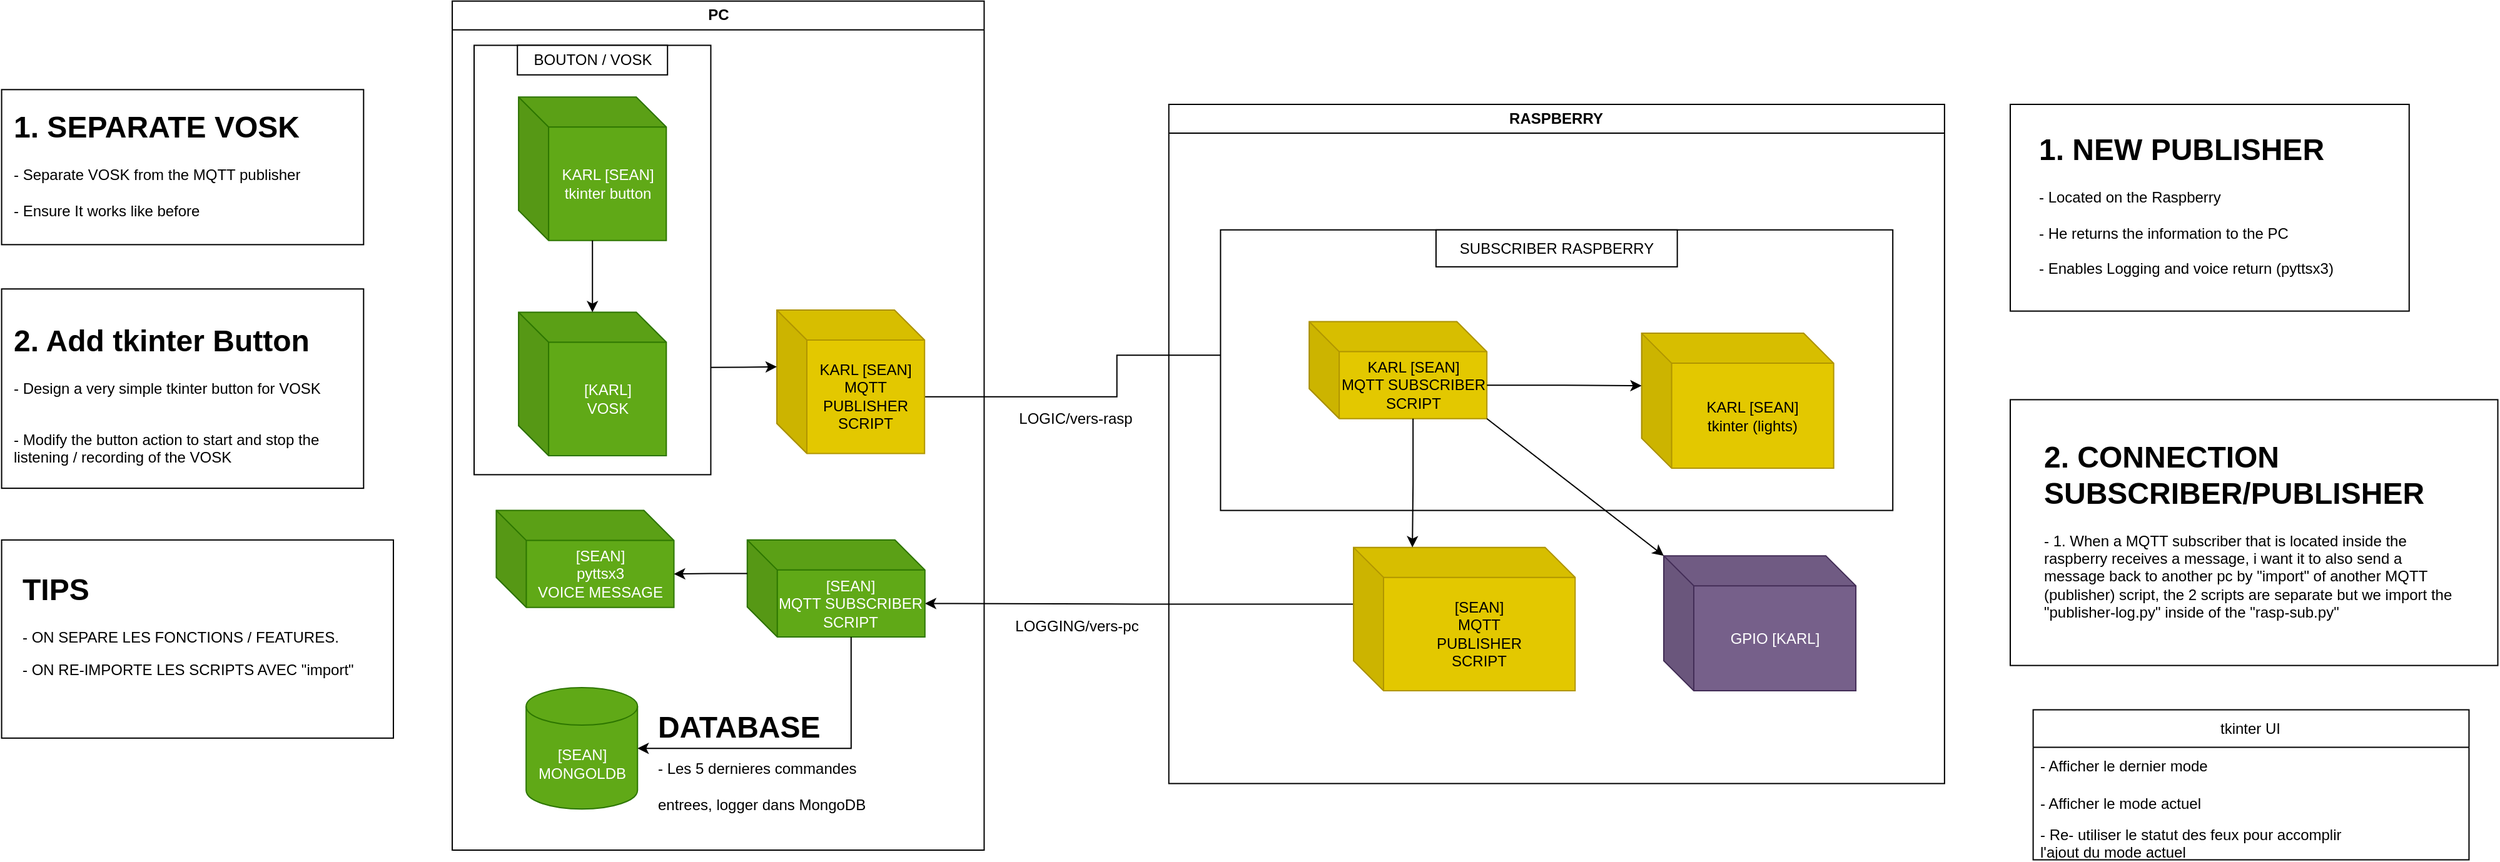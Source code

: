<mxfile version="24.2.5" type="device">
  <diagram id="C5RBs43oDa-KdzZeNtuy" name="Page-1">
    <mxGraphModel dx="3056" dy="1360" grid="1" gridSize="5.905" guides="1" tooltips="1" connect="1" arrows="1" fold="1" page="1" pageScale="1" pageWidth="850" pageHeight="850" math="0" shadow="0">
      <root>
        <mxCell id="WIyWlLk6GJQsqaUBKTNV-0" />
        <mxCell id="WIyWlLk6GJQsqaUBKTNV-1" parent="WIyWlLk6GJQsqaUBKTNV-0" />
        <mxCell id="hmgnK0DbzaivIdMZ3h7j-31" value="" style="group" parent="WIyWlLk6GJQsqaUBKTNV-1" vertex="1" connectable="0">
          <mxGeometry x="472.45" y="330.71" width="112.2" height="30" as="geometry" />
        </mxCell>
        <mxCell id="hmgnK0DbzaivIdMZ3h7j-28" value="LOGIC/vers-rasp" style="text;html=1;align=center;verticalAlign=middle;whiteSpace=wrap;rounded=0;" parent="hmgnK0DbzaivIdMZ3h7j-31" vertex="1">
          <mxGeometry width="112.2" height="30" as="geometry" />
        </mxCell>
        <mxCell id="DlGmfW5MKYUiyRpJDy4_-11" style="edgeStyle=orthogonalEdgeStyle;rounded=0;orthogonalLoop=1;jettySize=auto;html=1;exitX=0;exitY=0;exitDx=0;exitDy=45.37;exitPerimeter=0;entryX=0;entryY=0;entryDx=142.034;entryDy=50.809;entryPerimeter=0;" parent="WIyWlLk6GJQsqaUBKTNV-1" source="DlGmfW5MKYUiyRpJDy4_-10" target="DlGmfW5MKYUiyRpJDy4_-8" edge="1">
          <mxGeometry relative="1" as="geometry" />
        </mxCell>
        <mxCell id="DlGmfW5MKYUiyRpJDy4_-17" value="" style="group" parent="WIyWlLk6GJQsqaUBKTNV-1" vertex="1" connectable="0">
          <mxGeometry x="460.63" y="496.9" width="135.83" height="30" as="geometry" />
        </mxCell>
        <mxCell id="DlGmfW5MKYUiyRpJDy4_-18" value="LOGGING/vers-pc" style="text;html=1;align=center;verticalAlign=middle;whiteSpace=wrap;rounded=0;" parent="DlGmfW5MKYUiyRpJDy4_-17" vertex="1">
          <mxGeometry width="135.83" height="30" as="geometry" />
        </mxCell>
        <mxCell id="DlGmfW5MKYUiyRpJDy4_-24" style="edgeStyle=orthogonalEdgeStyle;rounded=0;orthogonalLoop=1;jettySize=auto;html=1;exitX=0;exitY=0;exitDx=118.11;exitDy=69.37;exitPerimeter=0;entryX=0;entryY=0;entryDx=0;entryDy=26.809;entryPerimeter=0;" parent="WIyWlLk6GJQsqaUBKTNV-1" source="hmgnK0DbzaivIdMZ3h7j-9" target="hmgnK0DbzaivIdMZ3h7j-11" edge="1">
          <mxGeometry relative="1" as="geometry" />
        </mxCell>
        <mxCell id="U3eGdaipP0VV8Fm8FsTq-3" value="" style="group" vertex="1" connectable="0" parent="WIyWlLk6GJQsqaUBKTNV-1">
          <mxGeometry x="-330.71" y="82.68" width="289.37" height="124.01" as="geometry" />
        </mxCell>
        <mxCell id="U3eGdaipP0VV8Fm8FsTq-2" value="" style="rounded=0;whiteSpace=wrap;html=1;" vertex="1" parent="U3eGdaipP0VV8Fm8FsTq-3">
          <mxGeometry width="289.37" height="124.01" as="geometry" />
        </mxCell>
        <mxCell id="U3eGdaipP0VV8Fm8FsTq-1" value="&lt;h1 style=&quot;margin-top: 0px;&quot;&gt;&lt;span style=&quot;background-color: initial;&quot;&gt;1. SEPARATE VOSK&lt;/span&gt;&lt;br&gt;&lt;/h1&gt;&lt;div&gt;&lt;span style=&quot;background-color: initial;&quot;&gt;- Separate VOSK from the MQTT publisher&lt;/span&gt;&lt;/div&gt;&lt;div&gt;&lt;span style=&quot;background-color: initial;&quot;&gt;&lt;br&gt;- Ensure It works like before&lt;/span&gt;&lt;/div&gt;" style="text;html=1;whiteSpace=wrap;overflow=hidden;rounded=0;" vertex="1" parent="U3eGdaipP0VV8Fm8FsTq-3">
          <mxGeometry x="7.44" y="8.86" width="274.49" height="106.3" as="geometry" />
        </mxCell>
        <mxCell id="U3eGdaipP0VV8Fm8FsTq-4" value="" style="group" vertex="1" connectable="0" parent="WIyWlLk6GJQsqaUBKTNV-1">
          <mxGeometry x="-330.71" y="242.13" width="289.37" height="159.44" as="geometry" />
        </mxCell>
        <mxCell id="U3eGdaipP0VV8Fm8FsTq-5" value="" style="rounded=0;whiteSpace=wrap;html=1;" vertex="1" parent="U3eGdaipP0VV8Fm8FsTq-4">
          <mxGeometry width="289.37" height="159.44" as="geometry" />
        </mxCell>
        <mxCell id="U3eGdaipP0VV8Fm8FsTq-0" value="&lt;h1 style=&quot;margin-top: 0px;&quot;&gt;2. Add tkinter Button&lt;/h1&gt;&lt;p&gt;- Design a very simple tkinter button for VOSK&lt;/p&gt;&lt;p&gt;&lt;br&gt;- Modify the button action to start and stop the listening / recording of the VOSK&lt;/p&gt;" style="text;html=1;whiteSpace=wrap;overflow=hidden;rounded=0;" vertex="1" parent="U3eGdaipP0VV8Fm8FsTq-4">
          <mxGeometry x="7.44" y="20.87" width="274.49" height="117.699" as="geometry" />
        </mxCell>
        <mxCell id="U3eGdaipP0VV8Fm8FsTq-19" value="" style="group" vertex="1" connectable="0" parent="WIyWlLk6GJQsqaUBKTNV-1">
          <mxGeometry x="-330.71" y="442.91" width="313.19" height="158.5" as="geometry" />
        </mxCell>
        <mxCell id="U3eGdaipP0VV8Fm8FsTq-17" value="" style="rounded=0;whiteSpace=wrap;html=1;" vertex="1" parent="U3eGdaipP0VV8Fm8FsTq-19">
          <mxGeometry width="313.19" height="158.5" as="geometry" />
        </mxCell>
        <mxCell id="U3eGdaipP0VV8Fm8FsTq-15" value="&lt;h1 style=&quot;margin-top: 0px;&quot;&gt;TIPS&lt;/h1&gt;&lt;p&gt;- ON SEPARE LES FONCTIONS / FEATURES.&lt;/p&gt;&lt;p&gt;- ON RE-IMPORTE LES SCRIPTS AVEC &quot;import&quot;&lt;/p&gt;" style="text;html=1;whiteSpace=wrap;overflow=hidden;rounded=0;" vertex="1" parent="U3eGdaipP0VV8Fm8FsTq-19">
          <mxGeometry x="14.86" y="19.25" width="283.47" height="120" as="geometry" />
        </mxCell>
        <mxCell id="U3eGdaipP0VV8Fm8FsTq-20" value="" style="group" vertex="1" connectable="0" parent="WIyWlLk6GJQsqaUBKTNV-1">
          <mxGeometry x="602.36" y="94.49" width="620.08" height="543.3" as="geometry" />
        </mxCell>
        <mxCell id="hmgnK0DbzaivIdMZ3h7j-15" value="RASPBERRY" style="swimlane;whiteSpace=wrap;html=1;container=0;" parent="U3eGdaipP0VV8Fm8FsTq-20" vertex="1">
          <mxGeometry width="620.08" height="543.3" as="geometry" />
        </mxCell>
        <mxCell id="DlGmfW5MKYUiyRpJDy4_-10" value="[SEAN]&lt;br&gt;MQTT&lt;div&gt;PUBLISHER&lt;br&gt;SCRIPT&lt;/div&gt;" style="shape=cube;whiteSpace=wrap;html=1;boundedLbl=1;backgroundOutline=1;darkOpacity=0.05;darkOpacity2=0.1;size=24;container=0;fillColor=#e3c800;fontColor=#000000;strokeColor=#B09500;" parent="hmgnK0DbzaivIdMZ3h7j-15" vertex="1">
          <mxGeometry x="147.64" y="354.33" width="177.16" height="114.74" as="geometry" />
        </mxCell>
        <mxCell id="DlGmfW5MKYUiyRpJDy4_-32" value="GPIO [KARL]" style="shape=cube;whiteSpace=wrap;html=1;boundedLbl=1;backgroundOutline=1;darkOpacity=0.05;darkOpacity2=0.1;size=24;fillColor=#76608a;fontColor=#ffffff;strokeColor=#432D57;container=0;" parent="hmgnK0DbzaivIdMZ3h7j-15" vertex="1">
          <mxGeometry x="395.665" y="361.075" width="153.54" height="107.99" as="geometry" />
        </mxCell>
        <mxCell id="DlGmfW5MKYUiyRpJDy4_-25" value="" style="rounded=0;whiteSpace=wrap;html=1;container=0;" parent="U3eGdaipP0VV8Fm8FsTq-20" vertex="1">
          <mxGeometry x="41.34" y="100.39" width="537.4" height="224.42" as="geometry" />
        </mxCell>
        <mxCell id="hmgnK0DbzaivIdMZ3h7j-26" value="KARL [SEAN]&lt;br&gt;tkinter (lights)" style="shape=cube;whiteSpace=wrap;html=1;boundedLbl=1;backgroundOutline=1;darkOpacity=0.05;darkOpacity2=0.1;size=24;fillColor=#e3c800;fontColor=#000000;strokeColor=#B09500;container=0;" parent="U3eGdaipP0VV8Fm8FsTq-20" vertex="1">
          <mxGeometry x="377.95" y="183.07" width="153.54" height="107.99" as="geometry" />
        </mxCell>
        <mxCell id="hmgnK0DbzaivIdMZ3h7j-11" value="KARL [SEAN]&lt;br&gt;MQTT SUBSCRIBER&lt;br&gt;SCRIPT" style="shape=cube;whiteSpace=wrap;html=1;boundedLbl=1;backgroundOutline=1;darkOpacity=0.05;darkOpacity2=0.1;size=24;fillColor=#e3c800;fontColor=#000000;strokeColor=#B09500;container=0;" parent="U3eGdaipP0VV8Fm8FsTq-20" vertex="1">
          <mxGeometry x="112.207" y="173.791" width="142.034" height="77.618" as="geometry" />
        </mxCell>
        <mxCell id="DlGmfW5MKYUiyRpJDy4_-27" style="edgeStyle=orthogonalEdgeStyle;rounded=0;orthogonalLoop=1;jettySize=auto;html=1;exitX=0;exitY=0;exitDx=142.034;exitDy=50.809;exitPerimeter=0;entryX=0;entryY=0;entryDx=0;entryDy=41.995;entryPerimeter=0;" parent="U3eGdaipP0VV8Fm8FsTq-20" source="hmgnK0DbzaivIdMZ3h7j-11" target="hmgnK0DbzaivIdMZ3h7j-26" edge="1">
          <mxGeometry relative="1" as="geometry" />
        </mxCell>
        <mxCell id="DlGmfW5MKYUiyRpJDy4_-29" style="edgeStyle=orthogonalEdgeStyle;rounded=0;orthogonalLoop=1;jettySize=auto;html=1;exitX=0;exitY=0;exitDx=83.017;exitDy=77.618;exitPerimeter=0;entryX=0;entryY=0;entryDx=47.055;entryDy=0;entryPerimeter=0;" parent="U3eGdaipP0VV8Fm8FsTq-20" source="hmgnK0DbzaivIdMZ3h7j-11" target="DlGmfW5MKYUiyRpJDy4_-10" edge="1">
          <mxGeometry relative="1" as="geometry" />
        </mxCell>
        <mxCell id="DlGmfW5MKYUiyRpJDy4_-34" style="rounded=0;orthogonalLoop=1;jettySize=auto;html=1;exitX=1;exitY=1;exitDx=0;exitDy=0;exitPerimeter=0;entryX=0;entryY=0;entryDx=0;entryDy=0;entryPerimeter=0;" parent="U3eGdaipP0VV8Fm8FsTq-20" source="hmgnK0DbzaivIdMZ3h7j-11" target="DlGmfW5MKYUiyRpJDy4_-32" edge="1">
          <mxGeometry relative="1" as="geometry" />
        </mxCell>
        <mxCell id="U3eGdaipP0VV8Fm8FsTq-10" value="SUBSCRIBER RASPBERRY" style="rounded=0;whiteSpace=wrap;html=1;container=0;" vertex="1" parent="U3eGdaipP0VV8Fm8FsTq-20">
          <mxGeometry x="213.6" y="100.39" width="192.87" height="29.53" as="geometry" />
        </mxCell>
        <mxCell id="U3eGdaipP0VV8Fm8FsTq-21" value="" style="group" vertex="1" connectable="0" parent="WIyWlLk6GJQsqaUBKTNV-1">
          <mxGeometry x="29.53" y="11.82" width="425.2" height="679.12" as="geometry" />
        </mxCell>
        <mxCell id="hmgnK0DbzaivIdMZ3h7j-12" value="PC" style="swimlane;whiteSpace=wrap;html=1;startSize=23;container=0;" parent="U3eGdaipP0VV8Fm8FsTq-21" vertex="1">
          <mxGeometry width="425.2" height="679.12" as="geometry" />
        </mxCell>
        <mxCell id="hmgnK0DbzaivIdMZ3h7j-9" value="KARL [SEAN]&lt;br&gt;MQTT&lt;div&gt;PUBLISHER&lt;br&gt;SCRIPT&lt;/div&gt;" style="shape=cube;whiteSpace=wrap;html=1;boundedLbl=1;backgroundOutline=1;darkOpacity=0.05;darkOpacity2=0.1;size=24;container=0;fillColor=#e3c800;fontColor=#000000;strokeColor=#B09500;" parent="U3eGdaipP0VV8Fm8FsTq-21" vertex="1">
          <mxGeometry x="259.466" y="247.184" width="118.11" height="114.739" as="geometry" />
        </mxCell>
        <mxCell id="DlGmfW5MKYUiyRpJDy4_-8" value="[SEAN]&lt;br&gt;MQTT SUBSCRIBER&lt;br&gt;SCRIPT" style="shape=cube;whiteSpace=wrap;html=1;boundedLbl=1;backgroundOutline=1;darkOpacity=0.05;darkOpacity2=0.1;size=24;fillColor=#60a917;strokeColor=#2D7600;fontColor=#ffffff;container=0;" parent="U3eGdaipP0VV8Fm8FsTq-21" vertex="1">
          <mxGeometry x="235.833" y="431.096" width="142.034" height="77.618" as="geometry" />
        </mxCell>
        <mxCell id="DlGmfW5MKYUiyRpJDy4_-12" value="[SEAN]&lt;br&gt;pyttsx3&lt;br&gt;VOICE MESSAGE" style="shape=cube;whiteSpace=wrap;html=1;boundedLbl=1;backgroundOutline=1;darkOpacity=0.05;darkOpacity2=0.1;size=24;fillColor=#60a917;strokeColor=#2D7600;container=0;fontColor=#ffffff;" parent="U3eGdaipP0VV8Fm8FsTq-21" vertex="1">
          <mxGeometry x="35.188" y="407.467" width="142.034" height="77.618" as="geometry" />
        </mxCell>
        <mxCell id="DlGmfW5MKYUiyRpJDy4_-13" style="edgeStyle=orthogonalEdgeStyle;rounded=0;orthogonalLoop=1;jettySize=auto;html=1;exitX=0;exitY=0;exitDx=0;exitDy=26.809;exitPerimeter=0;entryX=0;entryY=0;entryDx=142.034;entryDy=50.809;entryPerimeter=0;" parent="U3eGdaipP0VV8Fm8FsTq-21" source="DlGmfW5MKYUiyRpJDy4_-8" target="DlGmfW5MKYUiyRpJDy4_-12" edge="1">
          <mxGeometry relative="1" as="geometry" />
        </mxCell>
        <mxCell id="DlGmfW5MKYUiyRpJDy4_-16" style="edgeStyle=orthogonalEdgeStyle;rounded=0;orthogonalLoop=1;jettySize=auto;html=1;exitX=0;exitY=0;exitDx=83.017;exitDy=77.618;exitPerimeter=0;entryX=1;entryY=0.5;entryDx=0;entryDy=0;entryPerimeter=0;" parent="U3eGdaipP0VV8Fm8FsTq-21" source="DlGmfW5MKYUiyRpJDy4_-8" target="hmgnK0DbzaivIdMZ3h7j-17" edge="1">
          <mxGeometry relative="1" as="geometry" />
        </mxCell>
        <mxCell id="DlGmfW5MKYUiyRpJDy4_-23" value="" style="rounded=0;whiteSpace=wrap;html=1;container=0;" parent="U3eGdaipP0VV8Fm8FsTq-21" vertex="1">
          <mxGeometry x="17.47" y="35.43" width="189.22" height="343.45" as="geometry" />
        </mxCell>
        <mxCell id="hmgnK0DbzaivIdMZ3h7j-8" value="[KARL]&lt;br&gt;VOSK" style="shape=cube;whiteSpace=wrap;html=1;boundedLbl=1;backgroundOutline=1;darkOpacity=0.05;darkOpacity2=0.1;size=24;container=0;fillColor=#60a917;fontColor=#ffffff;strokeColor=#2D7600;" parent="U3eGdaipP0VV8Fm8FsTq-21" vertex="1">
          <mxGeometry x="53.02" y="248.944" width="118.11" height="114.739" as="geometry" />
        </mxCell>
        <mxCell id="hmgnK0DbzaivIdMZ3h7j-22" value="KARL [SEAN]&lt;br&gt;tkinter button" style="shape=cube;whiteSpace=wrap;html=1;boundedLbl=1;backgroundOutline=1;darkOpacity=0.05;darkOpacity2=0.1;size=24;container=0;fillColor=#60a917;fontColor=#ffffff;strokeColor=#2D7600;" parent="U3eGdaipP0VV8Fm8FsTq-21" vertex="1">
          <mxGeometry x="53.021" y="76.766" width="118.11" height="114.739" as="geometry" />
        </mxCell>
        <mxCell id="DlGmfW5MKYUiyRpJDy4_-14" value="" style="edgeStyle=orthogonalEdgeStyle;rounded=0;orthogonalLoop=1;jettySize=auto;html=1;" parent="U3eGdaipP0VV8Fm8FsTq-21" source="hmgnK0DbzaivIdMZ3h7j-22" target="hmgnK0DbzaivIdMZ3h7j-8" edge="1">
          <mxGeometry relative="1" as="geometry" />
        </mxCell>
        <mxCell id="U3eGdaipP0VV8Fm8FsTq-12" style="edgeStyle=orthogonalEdgeStyle;rounded=0;orthogonalLoop=1;jettySize=auto;html=1;exitX=1;exitY=0.75;exitDx=0;exitDy=0;entryX=0;entryY=0;entryDx=0;entryDy=45.37;entryPerimeter=0;" edge="1" parent="U3eGdaipP0VV8Fm8FsTq-21" source="DlGmfW5MKYUiyRpJDy4_-23" target="hmgnK0DbzaivIdMZ3h7j-9">
          <mxGeometry relative="1" as="geometry" />
        </mxCell>
        <mxCell id="U3eGdaipP0VV8Fm8FsTq-13" value="BOUTON / VOSK" style="rounded=0;whiteSpace=wrap;html=1;container=0;" vertex="1" parent="U3eGdaipP0VV8Fm8FsTq-21">
          <mxGeometry x="52.08" y="35.43" width="120" height="23.63" as="geometry" />
        </mxCell>
        <mxCell id="hmgnK0DbzaivIdMZ3h7j-17" value="[SEAN]&lt;br&gt;MONGOLDB" style="shape=cylinder3;whiteSpace=wrap;html=1;boundedLbl=1;backgroundOutline=1;size=15;fillColor=#60a917;fontColor=#ffffff;strokeColor=#2D7600;container=0;" parent="U3eGdaipP0VV8Fm8FsTq-21" vertex="1">
          <mxGeometry x="59.05" y="549.207" width="89.05" height="97.144" as="geometry" />
        </mxCell>
        <mxCell id="hmgnK0DbzaivIdMZ3h7j-32" value="&lt;h1 style=&quot;margin-top: 0px;&quot;&gt;&lt;span style=&quot;background-color: initial;&quot;&gt;DATABASE&lt;span style=&quot;font-size: 12px; font-weight: 400;&quot;&gt;&lt;br&gt;&lt;/span&gt;&lt;/span&gt;&lt;span style=&quot;font-size: 12px; font-weight: 400;&quot;&gt;- Les 5 dernieres commandes entrees, logger dans MongoDB&lt;/span&gt;&lt;/h1&gt;" style="text;html=1;whiteSpace=wrap;overflow=hidden;rounded=0;container=0;" parent="U3eGdaipP0VV8Fm8FsTq-21" vertex="1">
          <mxGeometry x="162.48" y="560.16" width="183.07" height="106.29" as="geometry" />
        </mxCell>
        <mxCell id="U3eGdaipP0VV8Fm8FsTq-23" value="" style="group" vertex="1" connectable="0" parent="WIyWlLk6GJQsqaUBKTNV-1">
          <mxGeometry x="1275" y="330.71" width="389.76" height="212.6" as="geometry" />
        </mxCell>
        <mxCell id="U3eGdaipP0VV8Fm8FsTq-24" value="" style="rounded=0;whiteSpace=wrap;html=1;" vertex="1" parent="U3eGdaipP0VV8Fm8FsTq-23">
          <mxGeometry width="389.76" height="212.6" as="geometry" />
        </mxCell>
        <mxCell id="U3eGdaipP0VV8Fm8FsTq-25" value="&lt;h1 style=&quot;margin-top: 0px;&quot;&gt;&lt;span style=&quot;background-color: initial;&quot;&gt;2. CONNECTION SUBSCRIBER/PUBLISHER&lt;/span&gt;&lt;br&gt;&lt;/h1&gt;&lt;div&gt;- 1. When a MQTT subscriber that is located inside the raspberry receives a message, i want it to also send a message back to another pc by &quot;import&quot; of another MQTT (publisher) script, the 2 scripts are separate but we import the &quot;publisher-log.py&quot; inside of the &quot;rasp-sub.py&quot;&lt;/div&gt;" style="text;html=1;whiteSpace=wrap;overflow=hidden;rounded=0;" vertex="1" parent="U3eGdaipP0VV8Fm8FsTq-23">
          <mxGeometry x="25.251" y="25.64" width="339.245" height="161.32" as="geometry" />
        </mxCell>
        <mxCell id="U3eGdaipP0VV8Fm8FsTq-27" value="tkinter UI" style="swimlane;fontStyle=0;childLayout=stackLayout;horizontal=1;startSize=30;horizontalStack=0;resizeParent=1;resizeParentMax=0;resizeLast=0;collapsible=1;marginBottom=0;whiteSpace=wrap;html=1;" vertex="1" parent="WIyWlLk6GJQsqaUBKTNV-1">
          <mxGeometry x="1293.3" y="578.74" width="348.43" height="120" as="geometry" />
        </mxCell>
        <mxCell id="U3eGdaipP0VV8Fm8FsTq-28" value="- Afficher le dernier mode" style="text;strokeColor=none;fillColor=none;align=left;verticalAlign=middle;spacingLeft=4;spacingRight=4;overflow=hidden;points=[[0,0.5],[1,0.5]];portConstraint=eastwest;rotatable=0;whiteSpace=wrap;html=1;" vertex="1" parent="U3eGdaipP0VV8Fm8FsTq-27">
          <mxGeometry y="30" width="348.43" height="30" as="geometry" />
        </mxCell>
        <mxCell id="U3eGdaipP0VV8Fm8FsTq-30" value="- Afficher le mode actuel" style="text;strokeColor=none;fillColor=none;align=left;verticalAlign=middle;spacingLeft=4;spacingRight=4;overflow=hidden;points=[[0,0.5],[1,0.5]];portConstraint=eastwest;rotatable=0;whiteSpace=wrap;html=1;" vertex="1" parent="U3eGdaipP0VV8Fm8FsTq-27">
          <mxGeometry y="60" width="348.43" height="30" as="geometry" />
        </mxCell>
        <mxCell id="U3eGdaipP0VV8Fm8FsTq-31" value="- Re- utiliser le statut des feux pour accomplir&lt;br&gt;l&#39;ajout du mode actuel" style="text;strokeColor=none;fillColor=none;align=left;verticalAlign=middle;spacingLeft=4;spacingRight=4;overflow=hidden;points=[[0,0.5],[1,0.5]];portConstraint=eastwest;rotatable=0;whiteSpace=wrap;html=1;" vertex="1" parent="U3eGdaipP0VV8Fm8FsTq-27">
          <mxGeometry y="90" width="348.43" height="30" as="geometry" />
        </mxCell>
        <mxCell id="U3eGdaipP0VV8Fm8FsTq-32" value="" style="group" vertex="1" connectable="0" parent="WIyWlLk6GJQsqaUBKTNV-1">
          <mxGeometry x="1275" y="94.49" width="318.89" height="165.35" as="geometry" />
        </mxCell>
        <mxCell id="U3eGdaipP0VV8Fm8FsTq-8" value="" style="rounded=0;whiteSpace=wrap;html=1;" vertex="1" parent="U3eGdaipP0VV8Fm8FsTq-32">
          <mxGeometry width="318.89" height="165.35" as="geometry" />
        </mxCell>
        <mxCell id="U3eGdaipP0VV8Fm8FsTq-7" value="&lt;h1 style=&quot;margin-top: 0px;&quot;&gt;&lt;span style=&quot;background-color: initial;&quot;&gt;1. NEW PUBLISHER&lt;/span&gt;&lt;br&gt;&lt;/h1&gt;&lt;div&gt;- Located on the Raspberry&lt;/div&gt;&lt;div&gt;&lt;br&gt;&lt;/div&gt;&lt;div&gt;- He returns the information to the PC&lt;/div&gt;&lt;div&gt;&lt;span style=&quot;background-color: initial;&quot;&gt;&lt;br&gt;&lt;/span&gt;&lt;/div&gt;&lt;div&gt;&lt;span style=&quot;background-color: initial;&quot;&gt;- Enables Logging and voice return (pyttsx3)&lt;/span&gt;&lt;/div&gt;" style="text;html=1;whiteSpace=wrap;overflow=hidden;rounded=0;" vertex="1" parent="U3eGdaipP0VV8Fm8FsTq-32">
          <mxGeometry x="20.67" y="15.77" width="277.56" height="133.81" as="geometry" />
        </mxCell>
      </root>
    </mxGraphModel>
  </diagram>
</mxfile>

